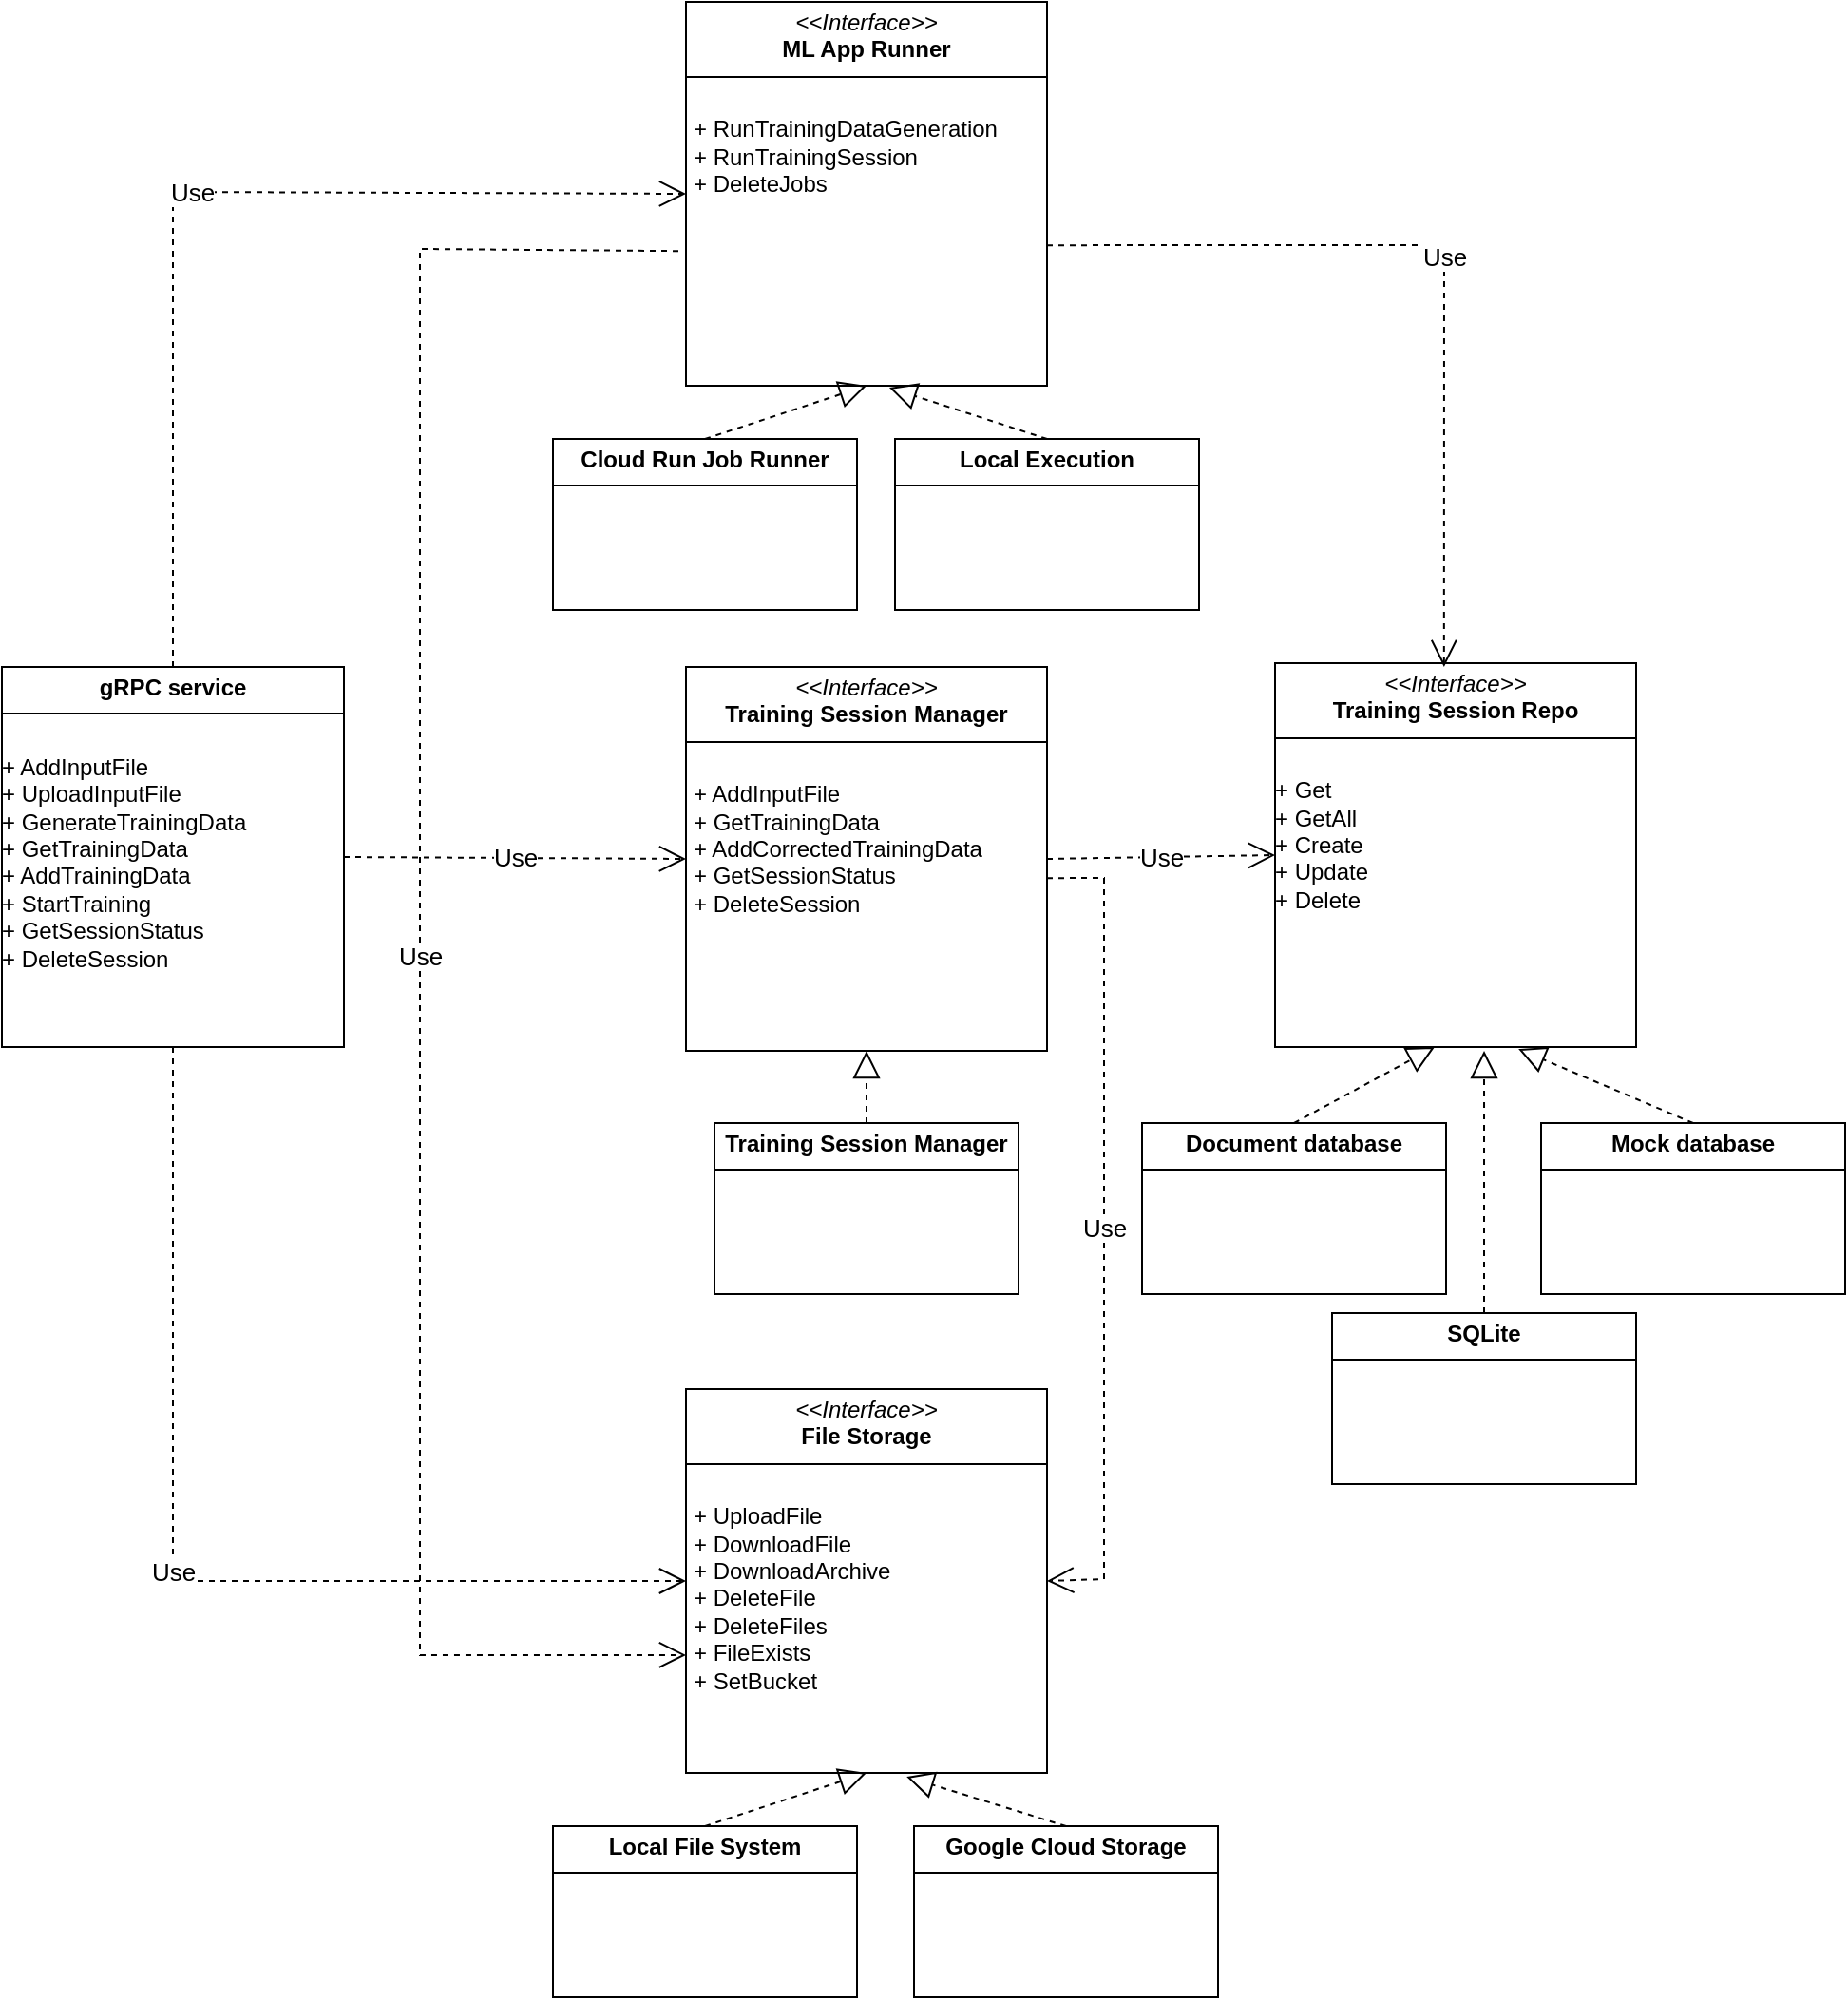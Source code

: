 <mxfile version="24.3.1" type="github">
  <diagram id="C5RBs43oDa-KdzZeNtuy" name="Page-1">
    <mxGraphModel dx="2074" dy="1095" grid="1" gridSize="10" guides="1" tooltips="1" connect="1" arrows="1" fold="1" page="1" pageScale="1" pageWidth="827" pageHeight="1169" math="0" shadow="0">
      <root>
        <mxCell id="WIyWlLk6GJQsqaUBKTNV-0" />
        <mxCell id="WIyWlLk6GJQsqaUBKTNV-1" parent="WIyWlLk6GJQsqaUBKTNV-0" />
        <mxCell id="8EobuD2_ABp9cAlRl-bT-1" value="&lt;p style=&quot;margin:0px;margin-top:4px;text-align:center;&quot;&gt;&lt;b&gt;gRPC service&lt;/b&gt;&lt;br&gt;&lt;/p&gt;&lt;hr size=&quot;1&quot; style=&quot;border-style:solid;&quot;&gt;&lt;div&gt;&lt;br&gt;&lt;/div&gt;&lt;div&gt;+ AddInputFile&lt;/div&gt;&lt;div&gt;+ UploadInputFile&lt;/div&gt;&lt;div&gt;+ GenerateTrainingData&lt;/div&gt;&lt;div&gt;+ GetTrainingData&lt;/div&gt;&lt;div&gt;+ AddTrainingData&lt;/div&gt;&lt;div&gt;+ StartTraining&lt;/div&gt;&lt;div&gt;+ GetSessionStatus&lt;/div&gt;&lt;div&gt;+ DeleteSession&lt;br&gt;&lt;/div&gt;" style="verticalAlign=top;align=left;overflow=fill;html=1;whiteSpace=wrap;" parent="WIyWlLk6GJQsqaUBKTNV-1" vertex="1">
          <mxGeometry x="30" y="360" width="180" height="200" as="geometry" />
        </mxCell>
        <mxCell id="8EobuD2_ABp9cAlRl-bT-2" value="&lt;p style=&quot;margin:0px;margin-top:4px;text-align:center;&quot;&gt;&lt;i&gt;&amp;lt;&amp;lt;Interface&amp;gt;&amp;gt;&lt;/i&gt;&lt;br&gt;&lt;b&gt;File Storage&lt;/b&gt;&lt;br&gt;&lt;/p&gt;&lt;hr size=&quot;1&quot; style=&quot;border-style:solid;&quot;&gt;&lt;br&gt;&lt;p style=&quot;margin:0px;margin-left:4px;&quot;&gt;+ UploadFile&lt;/p&gt;&lt;p style=&quot;margin:0px;margin-left:4px;&quot;&gt;+ DownloadFile&lt;/p&gt;&lt;p style=&quot;margin:0px;margin-left:4px;&quot;&gt;+ DownloadArchive&lt;/p&gt;&lt;p style=&quot;margin:0px;margin-left:4px;&quot;&gt;+ DeleteFile&lt;/p&gt;&lt;p style=&quot;margin:0px;margin-left:4px;&quot;&gt;+ DeleteFiles&lt;/p&gt;&lt;p style=&quot;margin:0px;margin-left:4px;&quot;&gt;+ FileExists&lt;/p&gt;&lt;p style=&quot;margin:0px;margin-left:4px;&quot;&gt;+ SetBucket&lt;br&gt;&lt;/p&gt;" style="verticalAlign=top;align=left;overflow=fill;html=1;whiteSpace=wrap;" parent="WIyWlLk6GJQsqaUBKTNV-1" vertex="1">
          <mxGeometry x="390" y="740" width="190" height="202" as="geometry" />
        </mxCell>
        <mxCell id="8EobuD2_ABp9cAlRl-bT-3" value="&lt;p style=&quot;margin:0px;margin-top:4px;text-align:center;&quot;&gt;&lt;i&gt;&amp;lt;&amp;lt;Interface&amp;gt;&amp;gt;&lt;/i&gt;&lt;br&gt;&lt;b&gt;Training Session Manager&lt;/b&gt;&lt;br&gt;&lt;/p&gt;&lt;hr size=&quot;1&quot; style=&quot;border-style:solid;&quot;&gt;&lt;br&gt;&lt;p style=&quot;margin:0px;margin-left:4px;&quot;&gt;+ AddInputFile&lt;/p&gt;&lt;p style=&quot;margin:0px;margin-left:4px;&quot;&gt;+ GetTrainingData&lt;/p&gt;&lt;p style=&quot;margin:0px;margin-left:4px;&quot;&gt;+ AddCorrectedTrainingData&lt;/p&gt;&lt;p style=&quot;margin:0px;margin-left:4px;&quot;&gt;+ GetSessionStatus&lt;/p&gt;&lt;p style=&quot;margin:0px;margin-left:4px;&quot;&gt;+ DeleteSession&lt;br&gt;&lt;/p&gt;" style="verticalAlign=top;align=left;overflow=fill;html=1;whiteSpace=wrap;" parent="WIyWlLk6GJQsqaUBKTNV-1" vertex="1">
          <mxGeometry x="390" y="360" width="190" height="202" as="geometry" />
        </mxCell>
        <mxCell id="8EobuD2_ABp9cAlRl-bT-4" value="&lt;p style=&quot;margin:0px;margin-top:4px;text-align:center;&quot;&gt;&lt;i&gt;&amp;lt;&amp;lt;Interface&amp;gt;&amp;gt;&lt;/i&gt;&lt;br&gt;&lt;b&gt;ML App Runner&lt;/b&gt;&lt;br&gt;&lt;/p&gt;&lt;hr size=&quot;1&quot; style=&quot;border-style:solid;&quot;&gt;&lt;br&gt;&lt;p style=&quot;margin:0px;margin-left:4px;&quot;&gt;+ RunTrainingDataGeneration&lt;/p&gt;&lt;p style=&quot;margin:0px;margin-left:4px;&quot;&gt;+ RunTrainingSession&lt;/p&gt;&lt;p style=&quot;margin:0px;margin-left:4px;&quot;&gt;+ DeleteJobs&lt;br&gt;&lt;/p&gt;" style="verticalAlign=top;align=left;overflow=fill;html=1;whiteSpace=wrap;" parent="WIyWlLk6GJQsqaUBKTNV-1" vertex="1">
          <mxGeometry x="390" y="10" width="190" height="202" as="geometry" />
        </mxCell>
        <mxCell id="8EobuD2_ABp9cAlRl-bT-5" value="&lt;p style=&quot;margin:0px;margin-top:4px;text-align:center;&quot;&gt;&lt;i&gt;&amp;lt;&amp;lt;Interface&amp;gt;&amp;gt;&lt;/i&gt;&lt;br&gt;&lt;b&gt;Training Session Repo&lt;/b&gt;&lt;br&gt;&lt;/p&gt;&lt;hr size=&quot;1&quot; style=&quot;border-style:solid;&quot;&gt;&lt;br&gt;&lt;div&gt;+ Get&lt;/div&gt;&lt;div&gt;+ GetAll&lt;/div&gt;&lt;div&gt;+ Create&lt;/div&gt;&lt;div&gt;+ Update&lt;/div&gt;&lt;div&gt;+ Delete&lt;br&gt;&lt;/div&gt;" style="verticalAlign=top;align=left;overflow=fill;html=1;whiteSpace=wrap;" parent="WIyWlLk6GJQsqaUBKTNV-1" vertex="1">
          <mxGeometry x="700" y="358" width="190" height="202" as="geometry" />
        </mxCell>
        <mxCell id="8EobuD2_ABp9cAlRl-bT-9" value="" style="endArrow=block;dashed=1;endFill=0;endSize=12;html=1;rounded=0;exitX=0.5;exitY=0;exitDx=0;exitDy=0;entryX=0.5;entryY=1;entryDx=0;entryDy=0;" parent="WIyWlLk6GJQsqaUBKTNV-1" source="8EobuD2_ABp9cAlRl-bT-11" target="8EobuD2_ABp9cAlRl-bT-2" edge="1">
          <mxGeometry width="160" relative="1" as="geometry">
            <mxPoint x="850" y="742" as="sourcePoint" />
            <mxPoint x="930" y="830" as="targetPoint" />
          </mxGeometry>
        </mxCell>
        <mxCell id="8EobuD2_ABp9cAlRl-bT-11" value="&lt;p style=&quot;margin:0px;margin-top:4px;text-align:center;&quot;&gt;&lt;b&gt;Local File System&lt;br&gt;&lt;/b&gt;&lt;/p&gt;&lt;hr size=&quot;1&quot; style=&quot;border-style:solid;&quot;&gt;" style="verticalAlign=top;align=left;overflow=fill;html=1;whiteSpace=wrap;" parent="WIyWlLk6GJQsqaUBKTNV-1" vertex="1">
          <mxGeometry x="320" y="970" width="160" height="90" as="geometry" />
        </mxCell>
        <mxCell id="8EobuD2_ABp9cAlRl-bT-12" value="&lt;p style=&quot;margin:0px;margin-top:4px;text-align:center;&quot;&gt;&lt;b&gt;Google Cloud Storage&lt;br&gt;&lt;/b&gt;&lt;/p&gt;&lt;hr size=&quot;1&quot; style=&quot;border-style:solid;&quot;&gt;" style="verticalAlign=top;align=left;overflow=fill;html=1;whiteSpace=wrap;" parent="WIyWlLk6GJQsqaUBKTNV-1" vertex="1">
          <mxGeometry x="510" y="970" width="160" height="90" as="geometry" />
        </mxCell>
        <mxCell id="8EobuD2_ABp9cAlRl-bT-13" value="" style="endArrow=block;dashed=1;endFill=0;endSize=12;html=1;rounded=0;exitX=0.5;exitY=0;exitDx=0;exitDy=0;entryX=0.611;entryY=1.01;entryDx=0;entryDy=0;entryPerimeter=0;" parent="WIyWlLk6GJQsqaUBKTNV-1" target="8EobuD2_ABp9cAlRl-bT-2" edge="1" source="8EobuD2_ABp9cAlRl-bT-12">
          <mxGeometry width="160" relative="1" as="geometry">
            <mxPoint x="870" y="638" as="sourcePoint" />
            <mxPoint x="520" y="950" as="targetPoint" />
          </mxGeometry>
        </mxCell>
        <mxCell id="8EobuD2_ABp9cAlRl-bT-14" value="&lt;p style=&quot;margin:0px;margin-top:4px;text-align:center;&quot;&gt;&lt;b&gt;Document database&lt;br&gt;&lt;/b&gt;&lt;/p&gt;&lt;hr size=&quot;1&quot; style=&quot;border-style:solid;&quot;&gt;" style="verticalAlign=top;align=left;overflow=fill;html=1;whiteSpace=wrap;" parent="WIyWlLk6GJQsqaUBKTNV-1" vertex="1">
          <mxGeometry x="630" y="600" width="160" height="90" as="geometry" />
        </mxCell>
        <mxCell id="8EobuD2_ABp9cAlRl-bT-15" value="&lt;p style=&quot;margin:0px;margin-top:4px;text-align:center;&quot;&gt;&lt;b&gt;SQLite&lt;br&gt;&lt;/b&gt;&lt;/p&gt;&lt;hr size=&quot;1&quot; style=&quot;border-style:solid;&quot;&gt;" style="verticalAlign=top;align=left;overflow=fill;html=1;whiteSpace=wrap;" parent="WIyWlLk6GJQsqaUBKTNV-1" vertex="1">
          <mxGeometry x="730" y="700" width="160" height="90" as="geometry" />
        </mxCell>
        <mxCell id="8EobuD2_ABp9cAlRl-bT-16" value="&lt;p style=&quot;margin:0px;margin-top:4px;text-align:center;&quot;&gt;&lt;b&gt;Mock database&lt;br&gt;&lt;/b&gt;&lt;/p&gt;&lt;hr size=&quot;1&quot; style=&quot;border-style:solid;&quot;&gt;" style="verticalAlign=top;align=left;overflow=fill;html=1;whiteSpace=wrap;" parent="WIyWlLk6GJQsqaUBKTNV-1" vertex="1">
          <mxGeometry x="840" y="600" width="160" height="90" as="geometry" />
        </mxCell>
        <mxCell id="8EobuD2_ABp9cAlRl-bT-17" value="" style="endArrow=block;dashed=1;endFill=0;endSize=12;html=1;rounded=0;exitX=0.5;exitY=0;exitDx=0;exitDy=0;entryX=0.442;entryY=1;entryDx=0;entryDy=0;entryPerimeter=0;" parent="WIyWlLk6GJQsqaUBKTNV-1" source="8EobuD2_ABp9cAlRl-bT-14" target="8EobuD2_ABp9cAlRl-bT-5" edge="1">
          <mxGeometry width="160" relative="1" as="geometry">
            <mxPoint x="690" y="585" as="sourcePoint" />
            <mxPoint x="787.5" y="517" as="targetPoint" />
          </mxGeometry>
        </mxCell>
        <mxCell id="8EobuD2_ABp9cAlRl-bT-18" value="" style="endArrow=block;dashed=1;endFill=0;endSize=12;html=1;rounded=0;exitX=0.5;exitY=0;exitDx=0;exitDy=0;entryX=0.579;entryY=1.01;entryDx=0;entryDy=0;entryPerimeter=0;" parent="WIyWlLk6GJQsqaUBKTNV-1" source="8EobuD2_ABp9cAlRl-bT-15" target="8EobuD2_ABp9cAlRl-bT-5" edge="1">
          <mxGeometry width="160" relative="1" as="geometry">
            <mxPoint x="892.88" y="653" as="sourcePoint" />
            <mxPoint x="880.004" y="585" as="targetPoint" />
          </mxGeometry>
        </mxCell>
        <mxCell id="8EobuD2_ABp9cAlRl-bT-19" value="" style="endArrow=block;dashed=1;endFill=0;endSize=12;html=1;rounded=0;exitX=0.5;exitY=0;exitDx=0;exitDy=0;entryX=0.674;entryY=1.005;entryDx=0;entryDy=0;entryPerimeter=0;" parent="WIyWlLk6GJQsqaUBKTNV-1" source="8EobuD2_ABp9cAlRl-bT-16" target="8EobuD2_ABp9cAlRl-bT-5" edge="1">
          <mxGeometry width="160" relative="1" as="geometry">
            <mxPoint x="1139.04" y="680.01" as="sourcePoint" />
            <mxPoint x="940" y="609.99" as="targetPoint" />
          </mxGeometry>
        </mxCell>
        <mxCell id="bni_6gxDF7SB3opVC8ed-0" value="&lt;p style=&quot;margin:0px;margin-top:4px;text-align:center;&quot;&gt;&lt;b&gt;Cloud Run Job Runner&lt;br&gt;&lt;/b&gt;&lt;/p&gt;&lt;hr size=&quot;1&quot; style=&quot;border-style:solid;&quot;&gt;" style="verticalAlign=top;align=left;overflow=fill;html=1;whiteSpace=wrap;" vertex="1" parent="WIyWlLk6GJQsqaUBKTNV-1">
          <mxGeometry x="320" y="240" width="160" height="90" as="geometry" />
        </mxCell>
        <mxCell id="bni_6gxDF7SB3opVC8ed-1" value="&lt;p style=&quot;margin:0px;margin-top:4px;text-align:center;&quot;&gt;&lt;b&gt;Local Execution&lt;br&gt;&lt;/b&gt;&lt;/p&gt;&lt;hr size=&quot;1&quot; style=&quot;border-style:solid;&quot;&gt;" style="verticalAlign=top;align=left;overflow=fill;html=1;whiteSpace=wrap;" vertex="1" parent="WIyWlLk6GJQsqaUBKTNV-1">
          <mxGeometry x="500" y="240" width="160" height="90" as="geometry" />
        </mxCell>
        <mxCell id="bni_6gxDF7SB3opVC8ed-2" value="" style="endArrow=block;dashed=1;endFill=0;endSize=12;html=1;rounded=0;exitX=0.5;exitY=0;exitDx=0;exitDy=0;entryX=0.5;entryY=1;entryDx=0;entryDy=0;" edge="1" parent="WIyWlLk6GJQsqaUBKTNV-1" source="bni_6gxDF7SB3opVC8ed-0" target="8EobuD2_ABp9cAlRl-bT-4">
          <mxGeometry width="160" relative="1" as="geometry">
            <mxPoint x="470" y="338" as="sourcePoint" />
            <mxPoint x="555" y="290" as="targetPoint" />
          </mxGeometry>
        </mxCell>
        <mxCell id="bni_6gxDF7SB3opVC8ed-3" value="" style="endArrow=block;dashed=1;endFill=0;endSize=12;html=1;rounded=0;exitX=0.5;exitY=0;exitDx=0;exitDy=0;entryX=0.563;entryY=1.005;entryDx=0;entryDy=0;entryPerimeter=0;" edge="1" parent="WIyWlLk6GJQsqaUBKTNV-1" source="bni_6gxDF7SB3opVC8ed-1" target="8EobuD2_ABp9cAlRl-bT-4">
          <mxGeometry width="160" relative="1" as="geometry">
            <mxPoint x="510" y="328" as="sourcePoint" />
            <mxPoint x="615" y="280" as="targetPoint" />
          </mxGeometry>
        </mxCell>
        <mxCell id="bni_6gxDF7SB3opVC8ed-4" value="&lt;p style=&quot;margin:0px;margin-top:4px;text-align:center;&quot;&gt;&lt;b&gt;Training Session Manager&lt;br&gt;&lt;/b&gt;&lt;/p&gt;&lt;hr size=&quot;1&quot; style=&quot;border-style:solid;&quot;&gt;" style="verticalAlign=top;align=left;overflow=fill;html=1;whiteSpace=wrap;" vertex="1" parent="WIyWlLk6GJQsqaUBKTNV-1">
          <mxGeometry x="405" y="600" width="160" height="90" as="geometry" />
        </mxCell>
        <mxCell id="bni_6gxDF7SB3opVC8ed-5" value="" style="endArrow=block;dashed=1;endFill=0;endSize=12;html=1;rounded=0;exitX=0.5;exitY=0;exitDx=0;exitDy=0;entryX=0.5;entryY=1;entryDx=0;entryDy=0;" edge="1" parent="WIyWlLk6GJQsqaUBKTNV-1" source="bni_6gxDF7SB3opVC8ed-4" target="8EobuD2_ABp9cAlRl-bT-3">
          <mxGeometry width="160" relative="1" as="geometry">
            <mxPoint x="1025" y="328" as="sourcePoint" />
            <mxPoint x="910" y="280" as="targetPoint" />
          </mxGeometry>
        </mxCell>
        <mxCell id="bni_6gxDF7SB3opVC8ed-6" value="Use" style="endArrow=open;endSize=12;dashed=1;html=1;rounded=0;exitX=1;exitY=0.5;exitDx=0;exitDy=0;entryX=0;entryY=0.5;entryDx=0;entryDy=0;fontSize=13;" edge="1" parent="WIyWlLk6GJQsqaUBKTNV-1" source="8EobuD2_ABp9cAlRl-bT-1" target="8EobuD2_ABp9cAlRl-bT-3">
          <mxGeometry width="160" relative="1" as="geometry">
            <mxPoint x="230" y="459.5" as="sourcePoint" />
            <mxPoint x="390" y="459.5" as="targetPoint" />
          </mxGeometry>
        </mxCell>
        <mxCell id="bni_6gxDF7SB3opVC8ed-7" value="Use" style="endArrow=open;endSize=12;dashed=1;html=1;rounded=0;exitX=0.5;exitY=0;exitDx=0;exitDy=0;entryX=0;entryY=0.5;entryDx=0;entryDy=0;fontSize=13;" edge="1" parent="WIyWlLk6GJQsqaUBKTNV-1" source="8EobuD2_ABp9cAlRl-bT-1" target="8EobuD2_ABp9cAlRl-bT-4">
          <mxGeometry width="160" relative="1" as="geometry">
            <mxPoint x="100" y="284.5" as="sourcePoint" />
            <mxPoint x="270" y="285.5" as="targetPoint" />
            <Array as="points">
              <mxPoint x="120" y="110" />
            </Array>
          </mxGeometry>
        </mxCell>
        <mxCell id="bni_6gxDF7SB3opVC8ed-8" value="Use" style="endArrow=open;endSize=12;dashed=1;html=1;rounded=0;entryX=0;entryY=0.5;entryDx=0;entryDy=0;exitX=0.5;exitY=1;exitDx=0;exitDy=0;fontSize=13;" edge="1" parent="WIyWlLk6GJQsqaUBKTNV-1" source="8EobuD2_ABp9cAlRl-bT-1" target="8EobuD2_ABp9cAlRl-bT-2">
          <mxGeometry width="160" relative="1" as="geometry">
            <mxPoint x="120" y="570" as="sourcePoint" />
            <mxPoint x="400" y="471" as="targetPoint" />
            <Array as="points">
              <mxPoint x="120" y="841" />
            </Array>
          </mxGeometry>
        </mxCell>
        <mxCell id="bni_6gxDF7SB3opVC8ed-9" value="Use" style="endArrow=open;endSize=12;dashed=1;html=1;rounded=0;exitX=1;exitY=0.634;exitDx=0;exitDy=0;fontSize=13;exitPerimeter=0;entryX=0.468;entryY=0.01;entryDx=0;entryDy=0;entryPerimeter=0;" edge="1" parent="WIyWlLk6GJQsqaUBKTNV-1" source="8EobuD2_ABp9cAlRl-bT-4" target="8EobuD2_ABp9cAlRl-bT-5">
          <mxGeometry width="160" relative="1" as="geometry">
            <mxPoint x="780" y="189" as="sourcePoint" />
            <mxPoint x="1045" y="-60" as="targetPoint" />
            <Array as="points">
              <mxPoint x="789" y="138" />
            </Array>
          </mxGeometry>
        </mxCell>
        <mxCell id="bni_6gxDF7SB3opVC8ed-11" value="Use" style="endArrow=open;endSize=12;dashed=1;html=1;rounded=0;exitX=1;exitY=0.5;exitDx=0;exitDy=0;entryX=0;entryY=0.5;entryDx=0;entryDy=0;fontSize=13;" edge="1" parent="WIyWlLk6GJQsqaUBKTNV-1" source="8EobuD2_ABp9cAlRl-bT-3" target="8EobuD2_ABp9cAlRl-bT-5">
          <mxGeometry width="160" relative="1" as="geometry">
            <mxPoint x="600" y="470" as="sourcePoint" />
            <mxPoint x="780" y="471" as="targetPoint" />
          </mxGeometry>
        </mxCell>
        <mxCell id="bni_6gxDF7SB3opVC8ed-12" value="Use" style="endArrow=open;endSize=12;dashed=1;html=1;rounded=0;exitX=1;exitY=0.55;exitDx=0;exitDy=0;entryX=1;entryY=0.5;entryDx=0;entryDy=0;fontSize=13;exitPerimeter=0;" edge="1" parent="WIyWlLk6GJQsqaUBKTNV-1" source="8EobuD2_ABp9cAlRl-bT-3" target="8EobuD2_ABp9cAlRl-bT-2">
          <mxGeometry width="160" relative="1" as="geometry">
            <mxPoint x="647" y="780" as="sourcePoint" />
            <mxPoint x="827" y="781" as="targetPoint" />
            <Array as="points">
              <mxPoint x="610" y="471" />
              <mxPoint x="610" y="840" />
            </Array>
          </mxGeometry>
        </mxCell>
        <mxCell id="bni_6gxDF7SB3opVC8ed-13" value="Use" style="endArrow=open;endSize=12;dashed=1;html=1;rounded=0;exitX=-0.021;exitY=0.649;exitDx=0;exitDy=0;fontSize=13;exitPerimeter=0;entryX=0;entryY=0.693;entryDx=0;entryDy=0;entryPerimeter=0;" edge="1" parent="WIyWlLk6GJQsqaUBKTNV-1" source="8EobuD2_ABp9cAlRl-bT-4" target="8EobuD2_ABp9cAlRl-bT-2">
          <mxGeometry width="160" relative="1" as="geometry">
            <mxPoint x="220" y="270" as="sourcePoint" />
            <mxPoint x="310" y="900" as="targetPoint" />
            <Array as="points">
              <mxPoint x="250" y="140" />
              <mxPoint x="250" y="880" />
            </Array>
          </mxGeometry>
        </mxCell>
      </root>
    </mxGraphModel>
  </diagram>
</mxfile>
